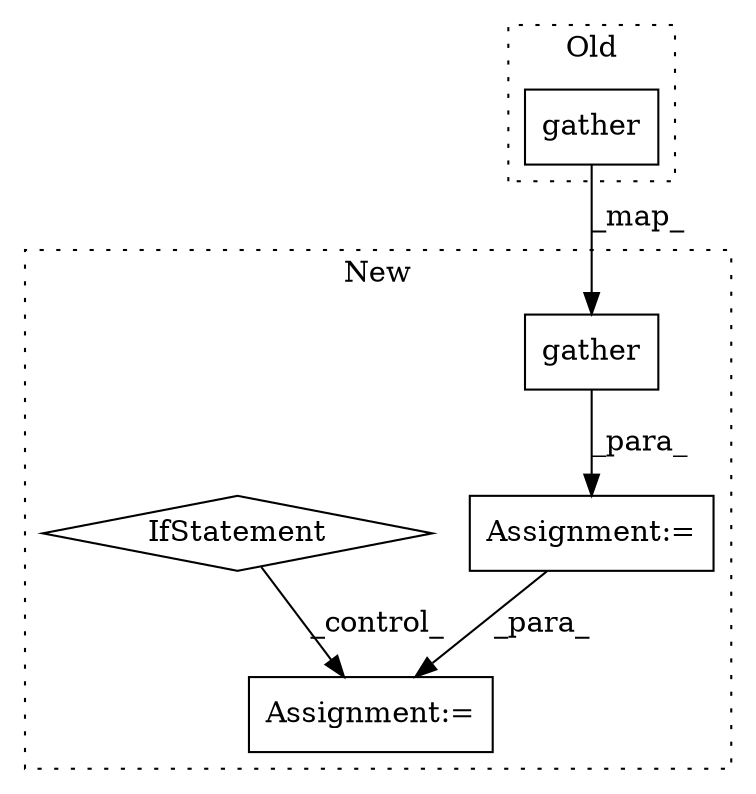 digraph G {
subgraph cluster0 {
1 [label="gather" a="32" s="2226,2245" l="7,1" shape="box"];
label = "Old";
style="dotted";
}
subgraph cluster1 {
2 [label="gather" a="32" s="3013,3032" l="7,1" shape="box"];
3 [label="Assignment:=" a="7" s="3001" l="1" shape="box"];
4 [label="Assignment:=" a="7" s="3330" l="2" shape="box"];
5 [label="IfStatement" a="25" s="3271,3310" l="4,2" shape="diamond"];
label = "New";
style="dotted";
}
1 -> 2 [label="_map_"];
2 -> 3 [label="_para_"];
3 -> 4 [label="_para_"];
5 -> 4 [label="_control_"];
}